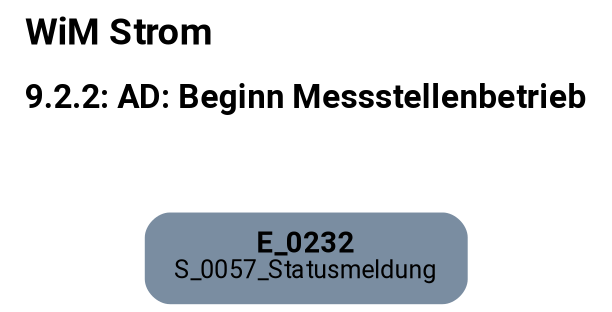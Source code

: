 digraph D {
    labelloc="t";
    label=<<B><FONT POINT-SIZE="18">WiM Strom</FONT></B><BR align="left"/><BR/><B><FONT POINT-SIZE="16">9.2.2: AD: Beginn Messstellenbetrieb</FONT></B><BR align="left"/><BR/><BR/><BR/>>;
    ratio="compress";
    concentrate=true;
    pack=true;
    rankdir=TB;
    packmode="array";
    size="20,20";
    "Empty" [margin="0.2,0.12", shape=box, style="filled,rounded", penwidth=0.0, fillcolor="#7a8da1", label=<<B>E_0232</B><BR align="center"/><FONT point-size="12">S_0057_Statusmeldung</FONT><BR align="center"/>>, fontname="Roboto, sans-serif"];


    bgcolor="transparent";
fontname="Roboto, sans-serif";
}